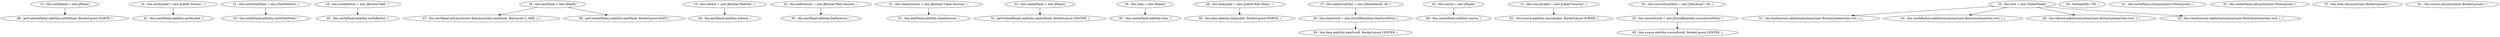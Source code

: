 digraph G {
"13 : this.northPanel = new JPanel()"
"13 : this.northPanel = new JPanel()" -> "68 : getContentPane().add(this.northPanel, BorderLayout.NORTH, )"
"14 : this.northLabel = new JLabel(\"Source:\", )"
"14 : this.northLabel = new JLabel(\"Source:\", )" -> "42 : this.northPanel.add(this.northLabel, )"
"15 : this.northTextField = new JTextField(20, )"
"15 : this.northTextField = new JTextField(20, )" -> "43 : this.northPanel.add(this.northTextField, )"
"16 : this.northButton = new JButton(\"Add\", )"
"16 : this.northButton = new JButton(\"Add\", )" -> "45 : this.northPanel.add(this.northButton, )"
"18 : this.eastPanel = new JPanel()"
"18 : this.eastPanel = new JPanel()" -> "47 : this.eastPanel.setLayout(new BoxLayout(this.eastPanel, BoxLayout.Y_AXIS, ), )"
"18 : this.eastPanel = new JPanel()" -> "69 : getContentPane().add(this.eastPanel, BorderLayout.EAST, )"
"19 : this.refresh = new JButton(\"Refresh\", )"
"19 : this.refresh = new JButton(\"Refresh\", )" -> "49 : this.eastPanel.add(this.refresh, )"
"20 : this.badSources = new JButton(\"Bad Sources\", )"
"20 : this.badSources = new JButton(\"Bad Sources\", )" -> "50 : this.eastPanel.add(this.badSources, )"
"21 : this.cleanSources = new JButton(\"Clean Sources\", )"
"21 : this.cleanSources = new JButton(\"Clean Sources\", )" -> "52 : this.eastPanel.add(this.cleanSources, )"
"23 : this.centerPanel = new JPanel()"
"23 : this.centerPanel = new JPanel()" -> "70 : getContentPane().add(this.centerPanel, BorderLayout.CENTER, )"
"25 : this.item = new JPanel()"
"25 : this.item = new JPanel()" -> "65 : this.centerPanel.add(this.item, )"
"26 : this.itemLabel = new JLabel(\"RSS Items\", )"
"26 : this.itemLabel = new JLabel(\"RSS Items\", )" -> "58 : this.item.add(this.itemLabel, BorderLayout.NORTH, )"
"27 : this.itemScrollText = new JTextArea(30, 40, )"
"27 : this.itemScrollText = new JTextArea(30, 40, )" -> "28 : this.itemScroll = new JScrollPane(this.itemScrollText, )"
"28 : this.itemScroll = new JScrollPane(this.itemScrollText, )"
"28 : this.itemScroll = new JScrollPane(this.itemScrollText, )" -> "59 : this.item.add(this.itemScroll, BorderLayout.CENTER, )"
"30 : this.source = new JPanel()"
"30 : this.source = new JPanel()" -> "66 : this.centerPanel.add(this.source, )"
"31 : this.sourceLabel = new JLabel(\"Sources\", )"
"31 : this.sourceLabel = new JLabel(\"Sources\", )" -> "62 : this.source.add(this.sourceLabel, BorderLayout.NORTH, )"
"32 : this.sourceScrollText = new JTextArea(7, 40, )"
"32 : this.sourceScrollText = new JTextArea(7, 40, )" -> "33 : this.sourceScroll = new JScrollPane(this.sourceScrollText, )"
"33 : this.sourceScroll = new JScrollPane(this.sourceScrollText, )"
"33 : this.sourceScroll = new JScrollPane(this.sourceScrollText, )" -> "63 : this.source.add(this.sourceScroll, BorderLayout.CENTER, )"
"35 : this.twit = new TwitterFeed()"
"35 : this.twit = new TwitterFeed()" -> "51 : this.badSources.addActionListener(new ButtonListener(this.twit, ), )"
"35 : this.twit = new TwitterFeed()" -> "44 : this.northButton.addActionListener(new ButtonListener(this.twit, ), )"
"35 : this.twit = new TwitterFeed()" -> "48 : this.refresh.addActionListener(new ButtonListener(this.twit, ), )"
"35 : this.twit = new TwitterFeed()" -> "53 : this.cleanSources.addActionListener(new ButtonListener(this.twit, ), )"
"39 : setSize(650, 750, )"
"41 : this.northPanel.setLayout(new FlowLayout(), )"
"42 : this.northPanel.add(this.northLabel, )"
"43 : this.northPanel.add(this.northTextField, )"
"44 : this.northButton.addActionListener(new ButtonListener(this.twit, ), )"
"45 : this.northPanel.add(this.northButton, )"
"47 : this.eastPanel.setLayout(new BoxLayout(this.eastPanel, BoxLayout.Y_AXIS, ), )"
"48 : this.refresh.addActionListener(new ButtonListener(this.twit, ), )"
"49 : this.eastPanel.add(this.refresh, )"
"50 : this.eastPanel.add(this.badSources, )"
"51 : this.badSources.addActionListener(new ButtonListener(this.twit, ), )"
"52 : this.eastPanel.add(this.cleanSources, )"
"53 : this.cleanSources.addActionListener(new ButtonListener(this.twit, ), )"
"55 : this.centerPanel.setLayout(new FlowLayout(), )"
"57 : this.item.setLayout(new BorderLayout(), )"
"58 : this.item.add(this.itemLabel, BorderLayout.NORTH, )"
"59 : this.item.add(this.itemScroll, BorderLayout.CENTER, )"
"61 : this.source.setLayout(new BorderLayout(), )"
"62 : this.source.add(this.sourceLabel, BorderLayout.NORTH, )"
"63 : this.source.add(this.sourceScroll, BorderLayout.CENTER, )"
"65 : this.centerPanel.add(this.item, )"
"66 : this.centerPanel.add(this.source, )"
"68 : getContentPane().add(this.northPanel, BorderLayout.NORTH, )"
"69 : getContentPane().add(this.eastPanel, BorderLayout.EAST, )"
"70 : getContentPane().add(this.centerPanel, BorderLayout.CENTER, )"
}